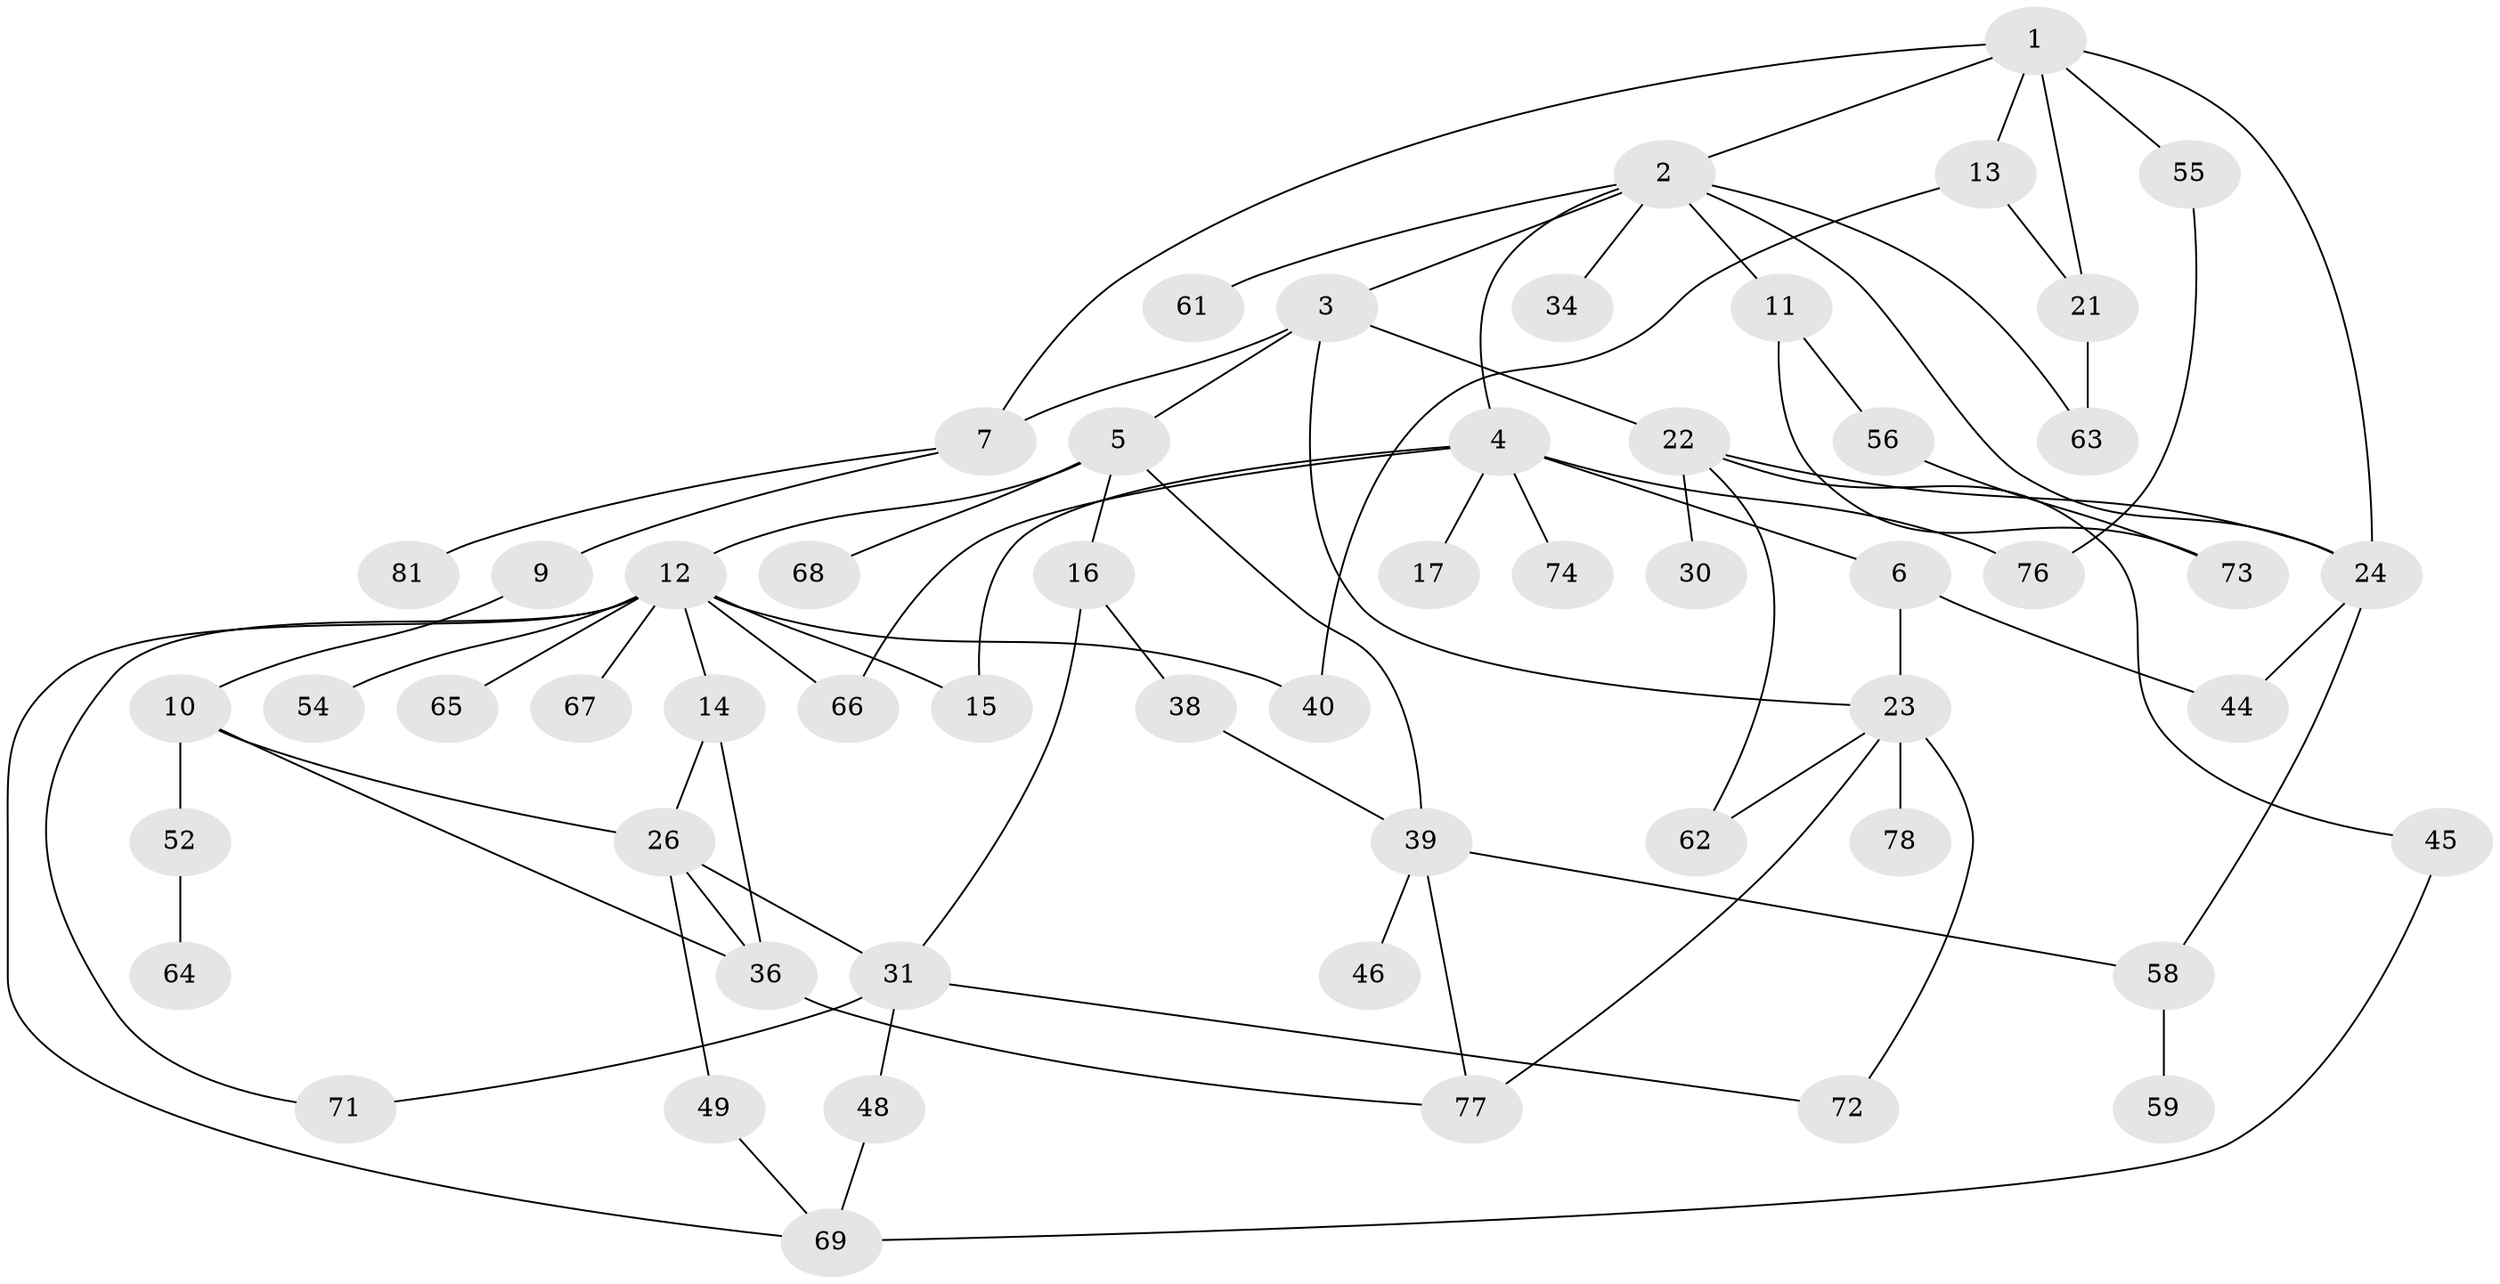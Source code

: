 // Generated by graph-tools (version 1.1) at 2025/23/03/03/25 07:23:32]
// undirected, 56 vertices, 81 edges
graph export_dot {
graph [start="1"]
  node [color=gray90,style=filled];
  1 [super="+27"];
  2 [super="+57"];
  3 [super="+18"];
  4 [super="+20"];
  5 [super="+8"];
  6 [super="+29"];
  7 [super="+19"];
  9 [super="+41"];
  10;
  11 [super="+42"];
  12 [super="+47"];
  13 [super="+32"];
  14;
  15 [super="+33"];
  16 [super="+25"];
  17;
  21 [super="+51"];
  22 [super="+50"];
  23 [super="+35"];
  24 [super="+75"];
  26 [super="+28"];
  30;
  31 [super="+43"];
  34;
  36 [super="+37"];
  38 [super="+53"];
  39 [super="+60"];
  40;
  44;
  45;
  46;
  48;
  49;
  52;
  54;
  55;
  56 [super="+70"];
  58;
  59;
  61;
  62;
  63;
  64;
  65;
  66;
  67;
  68;
  69 [super="+79"];
  71;
  72;
  73 [super="+80"];
  74;
  76;
  77;
  78;
  81;
  1 -- 2;
  1 -- 13;
  1 -- 21;
  1 -- 24;
  1 -- 55;
  1 -- 7;
  2 -- 3;
  2 -- 4;
  2 -- 11;
  2 -- 34;
  2 -- 24;
  2 -- 61;
  2 -- 63;
  3 -- 5;
  3 -- 7 [weight=2];
  3 -- 22;
  3 -- 23;
  4 -- 6;
  4 -- 15;
  4 -- 17;
  4 -- 66;
  4 -- 74;
  4 -- 76;
  5 -- 12;
  5 -- 68;
  5 -- 39;
  5 -- 16;
  6 -- 44;
  6 -- 23;
  7 -- 9;
  7 -- 81;
  9 -- 10;
  10 -- 52;
  10 -- 26;
  10 -- 36;
  11 -- 56;
  11 -- 73;
  12 -- 14;
  12 -- 65;
  12 -- 71;
  12 -- 66;
  12 -- 67;
  12 -- 69;
  12 -- 54;
  12 -- 40;
  12 -- 15;
  13 -- 40;
  13 -- 21;
  14 -- 26;
  14 -- 36;
  16 -- 31;
  16 -- 38;
  21 -- 63;
  22 -- 30;
  22 -- 45;
  22 -- 62;
  22 -- 24;
  23 -- 78;
  23 -- 72;
  23 -- 62;
  23 -- 77;
  24 -- 44;
  24 -- 58;
  26 -- 31;
  26 -- 36;
  26 -- 49;
  31 -- 48;
  31 -- 72;
  31 -- 71;
  36 -- 77;
  38 -- 39;
  39 -- 46;
  39 -- 58;
  39 -- 77;
  45 -- 69;
  48 -- 69;
  49 -- 69;
  52 -- 64;
  55 -- 76;
  56 -- 73;
  58 -- 59;
}
